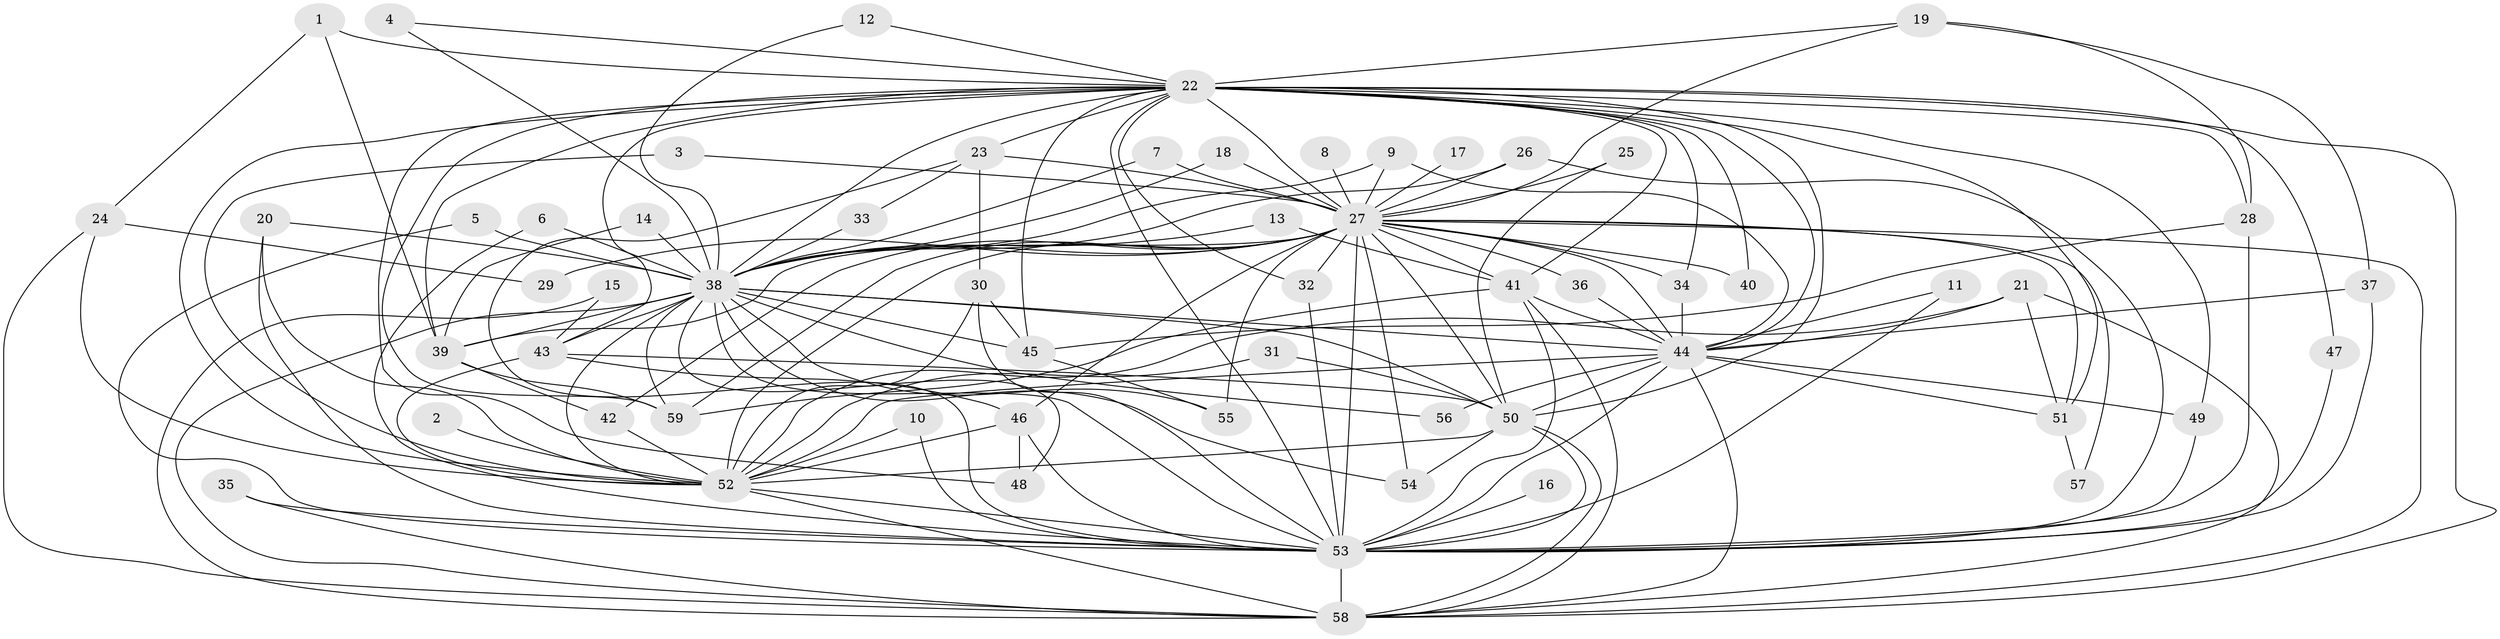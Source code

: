 // original degree distribution, {28: 0.00847457627118644, 21: 0.00847457627118644, 19: 0.00847457627118644, 15: 0.00847457627118644, 23: 0.01694915254237288, 22: 0.00847457627118644, 31: 0.00847457627118644, 16: 0.00847457627118644, 33: 0.00847457627118644, 3: 0.211864406779661, 9: 0.00847457627118644, 5: 0.03389830508474576, 7: 0.00847457627118644, 2: 0.559322033898305, 4: 0.07627118644067797, 6: 0.01694915254237288}
// Generated by graph-tools (version 1.1) at 2025/49/03/09/25 03:49:42]
// undirected, 59 vertices, 157 edges
graph export_dot {
graph [start="1"]
  node [color=gray90,style=filled];
  1;
  2;
  3;
  4;
  5;
  6;
  7;
  8;
  9;
  10;
  11;
  12;
  13;
  14;
  15;
  16;
  17;
  18;
  19;
  20;
  21;
  22;
  23;
  24;
  25;
  26;
  27;
  28;
  29;
  30;
  31;
  32;
  33;
  34;
  35;
  36;
  37;
  38;
  39;
  40;
  41;
  42;
  43;
  44;
  45;
  46;
  47;
  48;
  49;
  50;
  51;
  52;
  53;
  54;
  55;
  56;
  57;
  58;
  59;
  1 -- 22 [weight=1.0];
  1 -- 24 [weight=1.0];
  1 -- 39 [weight=1.0];
  2 -- 52 [weight=1.0];
  3 -- 27 [weight=1.0];
  3 -- 52 [weight=1.0];
  4 -- 22 [weight=1.0];
  4 -- 38 [weight=1.0];
  5 -- 38 [weight=1.0];
  5 -- 53 [weight=1.0];
  6 -- 38 [weight=1.0];
  6 -- 53 [weight=1.0];
  7 -- 27 [weight=1.0];
  7 -- 38 [weight=1.0];
  8 -- 27 [weight=1.0];
  9 -- 27 [weight=2.0];
  9 -- 38 [weight=2.0];
  9 -- 44 [weight=1.0];
  10 -- 52 [weight=1.0];
  10 -- 53 [weight=1.0];
  11 -- 44 [weight=1.0];
  11 -- 53 [weight=1.0];
  12 -- 22 [weight=1.0];
  12 -- 38 [weight=1.0];
  13 -- 38 [weight=1.0];
  13 -- 41 [weight=1.0];
  14 -- 38 [weight=1.0];
  14 -- 39 [weight=1.0];
  15 -- 43 [weight=1.0];
  15 -- 58 [weight=1.0];
  16 -- 53 [weight=2.0];
  17 -- 27 [weight=1.0];
  18 -- 27 [weight=1.0];
  18 -- 38 [weight=1.0];
  19 -- 22 [weight=1.0];
  19 -- 27 [weight=1.0];
  19 -- 28 [weight=1.0];
  19 -- 37 [weight=1.0];
  20 -- 38 [weight=1.0];
  20 -- 52 [weight=1.0];
  20 -- 53 [weight=1.0];
  21 -- 44 [weight=1.0];
  21 -- 51 [weight=1.0];
  21 -- 52 [weight=1.0];
  21 -- 58 [weight=1.0];
  22 -- 23 [weight=1.0];
  22 -- 27 [weight=3.0];
  22 -- 28 [weight=1.0];
  22 -- 32 [weight=1.0];
  22 -- 34 [weight=2.0];
  22 -- 38 [weight=1.0];
  22 -- 39 [weight=1.0];
  22 -- 40 [weight=1.0];
  22 -- 41 [weight=1.0];
  22 -- 43 [weight=1.0];
  22 -- 44 [weight=1.0];
  22 -- 45 [weight=2.0];
  22 -- 47 [weight=1.0];
  22 -- 48 [weight=1.0];
  22 -- 49 [weight=1.0];
  22 -- 50 [weight=1.0];
  22 -- 51 [weight=1.0];
  22 -- 52 [weight=1.0];
  22 -- 53 [weight=2.0];
  22 -- 58 [weight=1.0];
  22 -- 59 [weight=1.0];
  23 -- 27 [weight=1.0];
  23 -- 30 [weight=1.0];
  23 -- 33 [weight=1.0];
  23 -- 53 [weight=1.0];
  24 -- 29 [weight=1.0];
  24 -- 52 [weight=1.0];
  24 -- 58 [weight=1.0];
  25 -- 27 [weight=1.0];
  25 -- 50 [weight=1.0];
  26 -- 27 [weight=1.0];
  26 -- 38 [weight=1.0];
  26 -- 53 [weight=1.0];
  27 -- 29 [weight=1.0];
  27 -- 32 [weight=1.0];
  27 -- 34 [weight=2.0];
  27 -- 36 [weight=1.0];
  27 -- 38 [weight=2.0];
  27 -- 39 [weight=1.0];
  27 -- 40 [weight=1.0];
  27 -- 41 [weight=1.0];
  27 -- 42 [weight=1.0];
  27 -- 44 [weight=2.0];
  27 -- 46 [weight=1.0];
  27 -- 50 [weight=4.0];
  27 -- 51 [weight=2.0];
  27 -- 52 [weight=3.0];
  27 -- 53 [weight=4.0];
  27 -- 54 [weight=1.0];
  27 -- 55 [weight=1.0];
  27 -- 57 [weight=1.0];
  27 -- 58 [weight=2.0];
  27 -- 59 [weight=1.0];
  28 -- 45 [weight=1.0];
  28 -- 53 [weight=1.0];
  30 -- 45 [weight=1.0];
  30 -- 52 [weight=1.0];
  30 -- 53 [weight=1.0];
  31 -- 50 [weight=1.0];
  31 -- 52 [weight=1.0];
  32 -- 53 [weight=1.0];
  33 -- 38 [weight=1.0];
  34 -- 44 [weight=2.0];
  35 -- 53 [weight=1.0];
  35 -- 58 [weight=1.0];
  36 -- 44 [weight=1.0];
  37 -- 44 [weight=1.0];
  37 -- 53 [weight=1.0];
  38 -- 39 [weight=1.0];
  38 -- 43 [weight=1.0];
  38 -- 44 [weight=2.0];
  38 -- 45 [weight=1.0];
  38 -- 48 [weight=1.0];
  38 -- 50 [weight=1.0];
  38 -- 52 [weight=1.0];
  38 -- 53 [weight=4.0];
  38 -- 54 [weight=1.0];
  38 -- 55 [weight=1.0];
  38 -- 56 [weight=1.0];
  38 -- 58 [weight=3.0];
  38 -- 59 [weight=1.0];
  39 -- 42 [weight=1.0];
  39 -- 59 [weight=1.0];
  41 -- 44 [weight=1.0];
  41 -- 53 [weight=1.0];
  41 -- 58 [weight=1.0];
  41 -- 59 [weight=1.0];
  42 -- 52 [weight=2.0];
  43 -- 46 [weight=1.0];
  43 -- 50 [weight=1.0];
  43 -- 52 [weight=1.0];
  44 -- 49 [weight=1.0];
  44 -- 50 [weight=1.0];
  44 -- 51 [weight=1.0];
  44 -- 52 [weight=1.0];
  44 -- 53 [weight=2.0];
  44 -- 56 [weight=1.0];
  44 -- 58 [weight=1.0];
  45 -- 55 [weight=1.0];
  46 -- 48 [weight=1.0];
  46 -- 52 [weight=1.0];
  46 -- 53 [weight=2.0];
  47 -- 53 [weight=1.0];
  49 -- 53 [weight=1.0];
  50 -- 52 [weight=1.0];
  50 -- 53 [weight=2.0];
  50 -- 54 [weight=1.0];
  50 -- 58 [weight=2.0];
  51 -- 57 [weight=1.0];
  52 -- 53 [weight=2.0];
  52 -- 58 [weight=1.0];
  53 -- 58 [weight=2.0];
}
